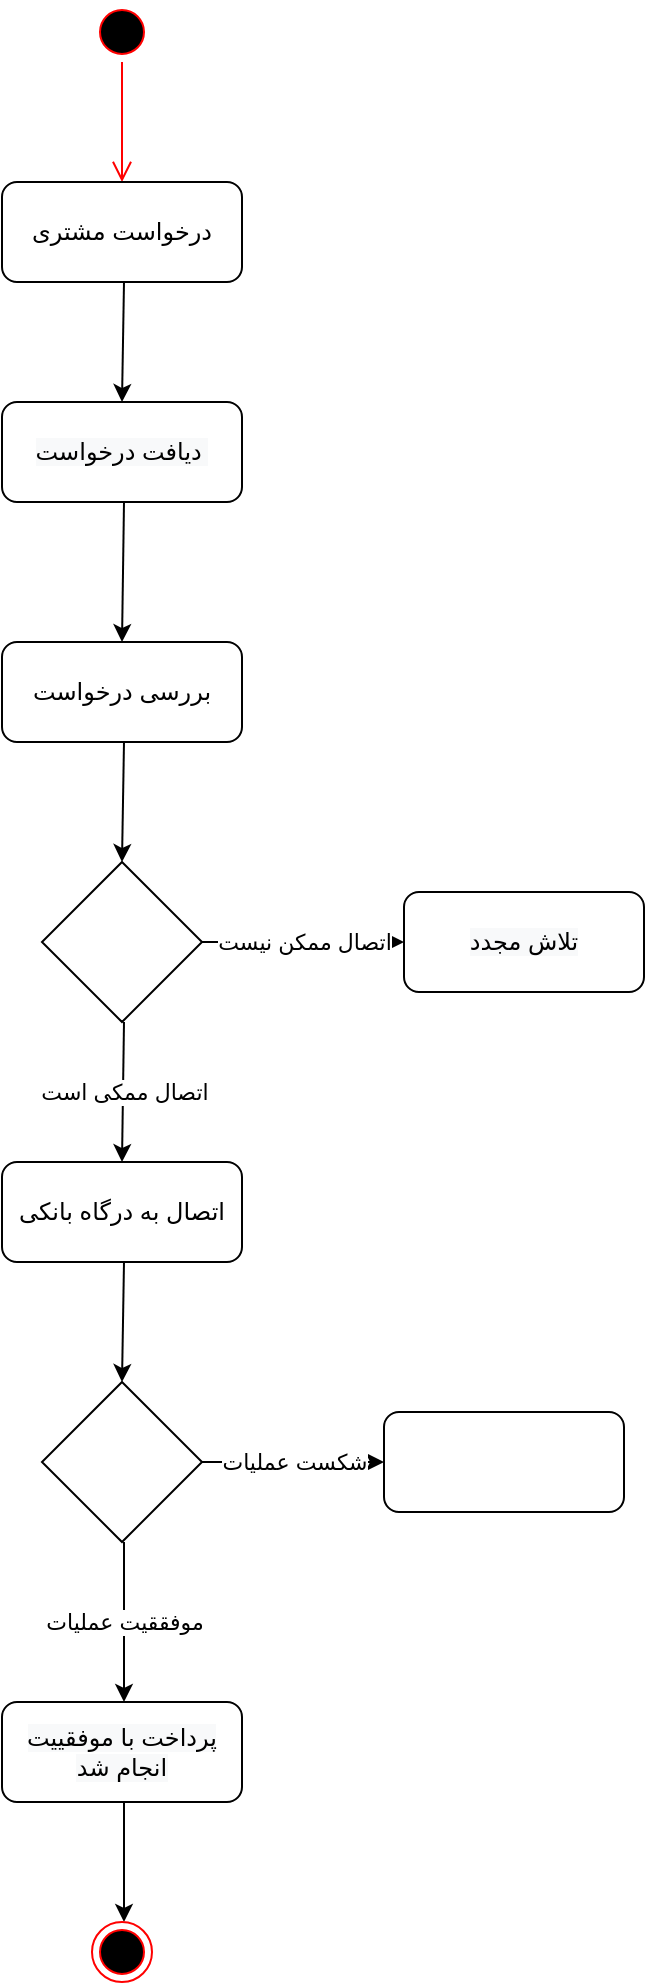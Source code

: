 <mxfile version="14.8.3" type="github">
  <diagram id="NrKJ2s9aNr0PMgB_rIyL" name="Page-1">
    <mxGraphModel dx="1102" dy="582" grid="1" gridSize="10" guides="1" tooltips="1" connect="1" arrows="1" fold="1" page="1" pageScale="1" pageWidth="827" pageHeight="1169" math="0" shadow="0">
      <root>
        <mxCell id="0" />
        <mxCell id="1" parent="0" />
        <mxCell id="JeyGk07UEmsRUKGqMQCq-1" value="" style="ellipse;html=1;shape=startState;fillColor=#000000;strokeColor=#ff0000;" vertex="1" parent="1">
          <mxGeometry x="384" y="40" width="30" height="30" as="geometry" />
        </mxCell>
        <mxCell id="JeyGk07UEmsRUKGqMQCq-2" value="" style="edgeStyle=orthogonalEdgeStyle;html=1;verticalAlign=bottom;endArrow=open;endSize=8;strokeColor=#ff0000;entryX=0.5;entryY=0;entryDx=0;entryDy=0;" edge="1" source="JeyGk07UEmsRUKGqMQCq-1" parent="1">
          <mxGeometry relative="1" as="geometry">
            <mxPoint x="399" y="130" as="targetPoint" />
          </mxGeometry>
        </mxCell>
        <mxCell id="JeyGk07UEmsRUKGqMQCq-5" value="" style="endArrow=classic;html=1;entryX=0.5;entryY=0;entryDx=0;entryDy=0;" edge="1" parent="1">
          <mxGeometry width="50" height="50" relative="1" as="geometry">
            <mxPoint x="400" y="180" as="sourcePoint" />
            <mxPoint x="399" y="240" as="targetPoint" />
          </mxGeometry>
        </mxCell>
        <mxCell id="JeyGk07UEmsRUKGqMQCq-7" value="" style="endArrow=classic;html=1;entryX=0.5;entryY=0;entryDx=0;entryDy=0;" edge="1" parent="1">
          <mxGeometry width="50" height="50" relative="1" as="geometry">
            <mxPoint x="400" y="290" as="sourcePoint" />
            <mxPoint x="399" y="360" as="targetPoint" />
          </mxGeometry>
        </mxCell>
        <mxCell id="JeyGk07UEmsRUKGqMQCq-8" value="" style="rhombus;whiteSpace=wrap;html=1;" vertex="1" parent="1">
          <mxGeometry x="359" y="470" width="80" height="80" as="geometry" />
        </mxCell>
        <mxCell id="JeyGk07UEmsRUKGqMQCq-9" value="" style="endArrow=classic;html=1;entryX=0.5;entryY=0;entryDx=0;entryDy=0;" edge="1" parent="1" target="JeyGk07UEmsRUKGqMQCq-8">
          <mxGeometry width="50" height="50" relative="1" as="geometry">
            <mxPoint x="400" y="410" as="sourcePoint" />
            <mxPoint x="450" y="360" as="targetPoint" />
          </mxGeometry>
        </mxCell>
        <mxCell id="JeyGk07UEmsRUKGqMQCq-10" value="اتصال ممکن نیست" style="endArrow=classic;html=1;exitX=1;exitY=0.5;exitDx=0;exitDy=0;" edge="1" parent="1" source="JeyGk07UEmsRUKGqMQCq-8">
          <mxGeometry width="50" height="50" relative="1" as="geometry">
            <mxPoint x="459" y="509.5" as="sourcePoint" />
            <mxPoint x="540" y="510" as="targetPoint" />
          </mxGeometry>
        </mxCell>
        <mxCell id="JeyGk07UEmsRUKGqMQCq-11" value="اتصال ممکی است" style="endArrow=classic;html=1;" edge="1" parent="1">
          <mxGeometry width="50" height="50" relative="1" as="geometry">
            <mxPoint x="400" y="550" as="sourcePoint" />
            <mxPoint x="399" y="620" as="targetPoint" />
          </mxGeometry>
        </mxCell>
        <mxCell id="JeyGk07UEmsRUKGqMQCq-15" value="" style="rhombus;whiteSpace=wrap;html=1;" vertex="1" parent="1">
          <mxGeometry x="359" y="730" width="80" height="80" as="geometry" />
        </mxCell>
        <mxCell id="JeyGk07UEmsRUKGqMQCq-16" value="" style="endArrow=classic;html=1;entryX=0.5;entryY=0;entryDx=0;entryDy=0;" edge="1" parent="1" target="JeyGk07UEmsRUKGqMQCq-15">
          <mxGeometry width="50" height="50" relative="1" as="geometry">
            <mxPoint x="400" y="670" as="sourcePoint" />
            <mxPoint x="450" y="620" as="targetPoint" />
          </mxGeometry>
        </mxCell>
        <mxCell id="JeyGk07UEmsRUKGqMQCq-17" value="شکست عملیات" style="endArrow=classic;html=1;" edge="1" parent="1">
          <mxGeometry width="50" height="50" relative="1" as="geometry">
            <mxPoint x="439" y="770" as="sourcePoint" />
            <mxPoint x="530" y="770" as="targetPoint" />
          </mxGeometry>
        </mxCell>
        <mxCell id="JeyGk07UEmsRUKGqMQCq-19" value="موفققیت عملیات" style="endArrow=classic;html=1;" edge="1" parent="1">
          <mxGeometry width="50" height="50" relative="1" as="geometry">
            <mxPoint x="400" y="810" as="sourcePoint" />
            <mxPoint x="400" y="890" as="targetPoint" />
          </mxGeometry>
        </mxCell>
        <mxCell id="JeyGk07UEmsRUKGqMQCq-21" value="" style="endArrow=classic;html=1;" edge="1" parent="1">
          <mxGeometry width="50" height="50" relative="1" as="geometry">
            <mxPoint x="400" y="940" as="sourcePoint" />
            <mxPoint x="400" y="1000" as="targetPoint" />
          </mxGeometry>
        </mxCell>
        <mxCell id="JeyGk07UEmsRUKGqMQCq-22" value="" style="ellipse;html=1;shape=endState;fillColor=#000000;strokeColor=#ff0000;" vertex="1" parent="1">
          <mxGeometry x="384" y="1000" width="30" height="30" as="geometry" />
        </mxCell>
        <mxCell id="JeyGk07UEmsRUKGqMQCq-25" value="&lt;span&gt;درخواست مشتری&lt;/span&gt;" style="rounded=1;whiteSpace=wrap;html=1;" vertex="1" parent="1">
          <mxGeometry x="339" y="130" width="120" height="50" as="geometry" />
        </mxCell>
        <mxCell id="JeyGk07UEmsRUKGqMQCq-27" value="&#xa;&#xa;&lt;span style=&quot;color: rgb(0, 0, 0); font-family: helvetica; font-size: 12px; font-style: normal; font-weight: 400; letter-spacing: normal; text-align: center; text-indent: 0px; text-transform: none; word-spacing: 0px; background-color: rgb(248, 249, 250); display: inline; float: none;&quot;&gt;دیافت درخواست&amp;nbsp;&lt;/span&gt;&#xa;&#xa;" style="rounded=1;whiteSpace=wrap;html=1;" vertex="1" parent="1">
          <mxGeometry x="339" y="240" width="120" height="50" as="geometry" />
        </mxCell>
        <mxCell id="JeyGk07UEmsRUKGqMQCq-28" value="&lt;span&gt;بررسی درخواست&lt;/span&gt;" style="rounded=1;whiteSpace=wrap;html=1;" vertex="1" parent="1">
          <mxGeometry x="339" y="360" width="120" height="50" as="geometry" />
        </mxCell>
        <mxCell id="JeyGk07UEmsRUKGqMQCq-29" value="&#xa;&#xa;&lt;span style=&quot;color: rgb(0, 0, 0); font-family: helvetica; font-size: 12px; font-style: normal; font-weight: 400; letter-spacing: normal; text-align: center; text-indent: 0px; text-transform: none; word-spacing: 0px; background-color: rgb(248, 249, 250); display: inline; float: none;&quot;&gt;تلاش مجدد&lt;/span&gt;&#xa;&#xa;" style="rounded=1;whiteSpace=wrap;html=1;" vertex="1" parent="1">
          <mxGeometry x="540" y="485" width="120" height="50" as="geometry" />
        </mxCell>
        <mxCell id="JeyGk07UEmsRUKGqMQCq-30" value="&lt;span&gt;اتصال به درگاه بانکی&lt;/span&gt;" style="rounded=1;whiteSpace=wrap;html=1;" vertex="1" parent="1">
          <mxGeometry x="339" y="620" width="120" height="50" as="geometry" />
        </mxCell>
        <mxCell id="JeyGk07UEmsRUKGqMQCq-31" value="" style="rounded=1;whiteSpace=wrap;html=1;" vertex="1" parent="1">
          <mxGeometry x="530" y="745" width="120" height="50" as="geometry" />
        </mxCell>
        <mxCell id="JeyGk07UEmsRUKGqMQCq-32" value="&#xa;&#xa;&lt;span style=&quot;color: rgb(0, 0, 0); font-family: helvetica; font-size: 12px; font-style: normal; font-weight: 400; letter-spacing: normal; text-align: center; text-indent: 0px; text-transform: none; word-spacing: 0px; background-color: rgb(248, 249, 250); display: inline; float: none;&quot;&gt;پرداخت با موفقییت انجام شد&lt;/span&gt;&#xa;&#xa;" style="rounded=1;whiteSpace=wrap;html=1;" vertex="1" parent="1">
          <mxGeometry x="339" y="890" width="120" height="50" as="geometry" />
        </mxCell>
      </root>
    </mxGraphModel>
  </diagram>
</mxfile>
